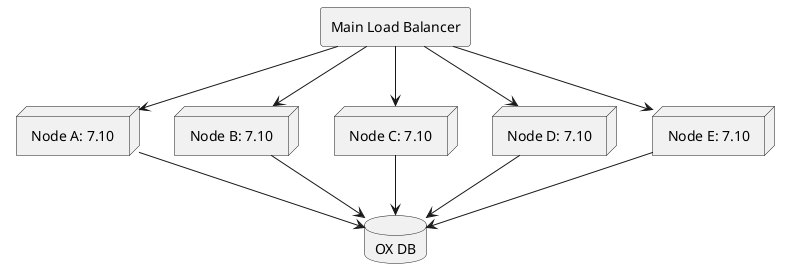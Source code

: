 @startuml
rectangle "Main Load Balancer"

node "Node A: 7.10"
node "Node B: 7.10"
node "Node C: 7.10"
node "Node D: 7.10"
node "Node E: 7.10"

database "OX DB"

[Main Load Balancer] --> [Node A: 7.10]
[Main Load Balancer] --> [Node B: 7.10]
[Main Load Balancer] --> [Node C: 7.10]
[Main Load Balancer] --> [Node D: 7.10]
[Main Load Balancer] --> [Node E: 7.10]

[Node A: 7.10] --> [OX DB]
[Node B: 7.10] --> [OX DB]
[Node C: 7.10] --> [OX DB]
[Node D: 7.10] --> [OX DB]
[Node E: 7.10] --> [OX DB]

@enduml